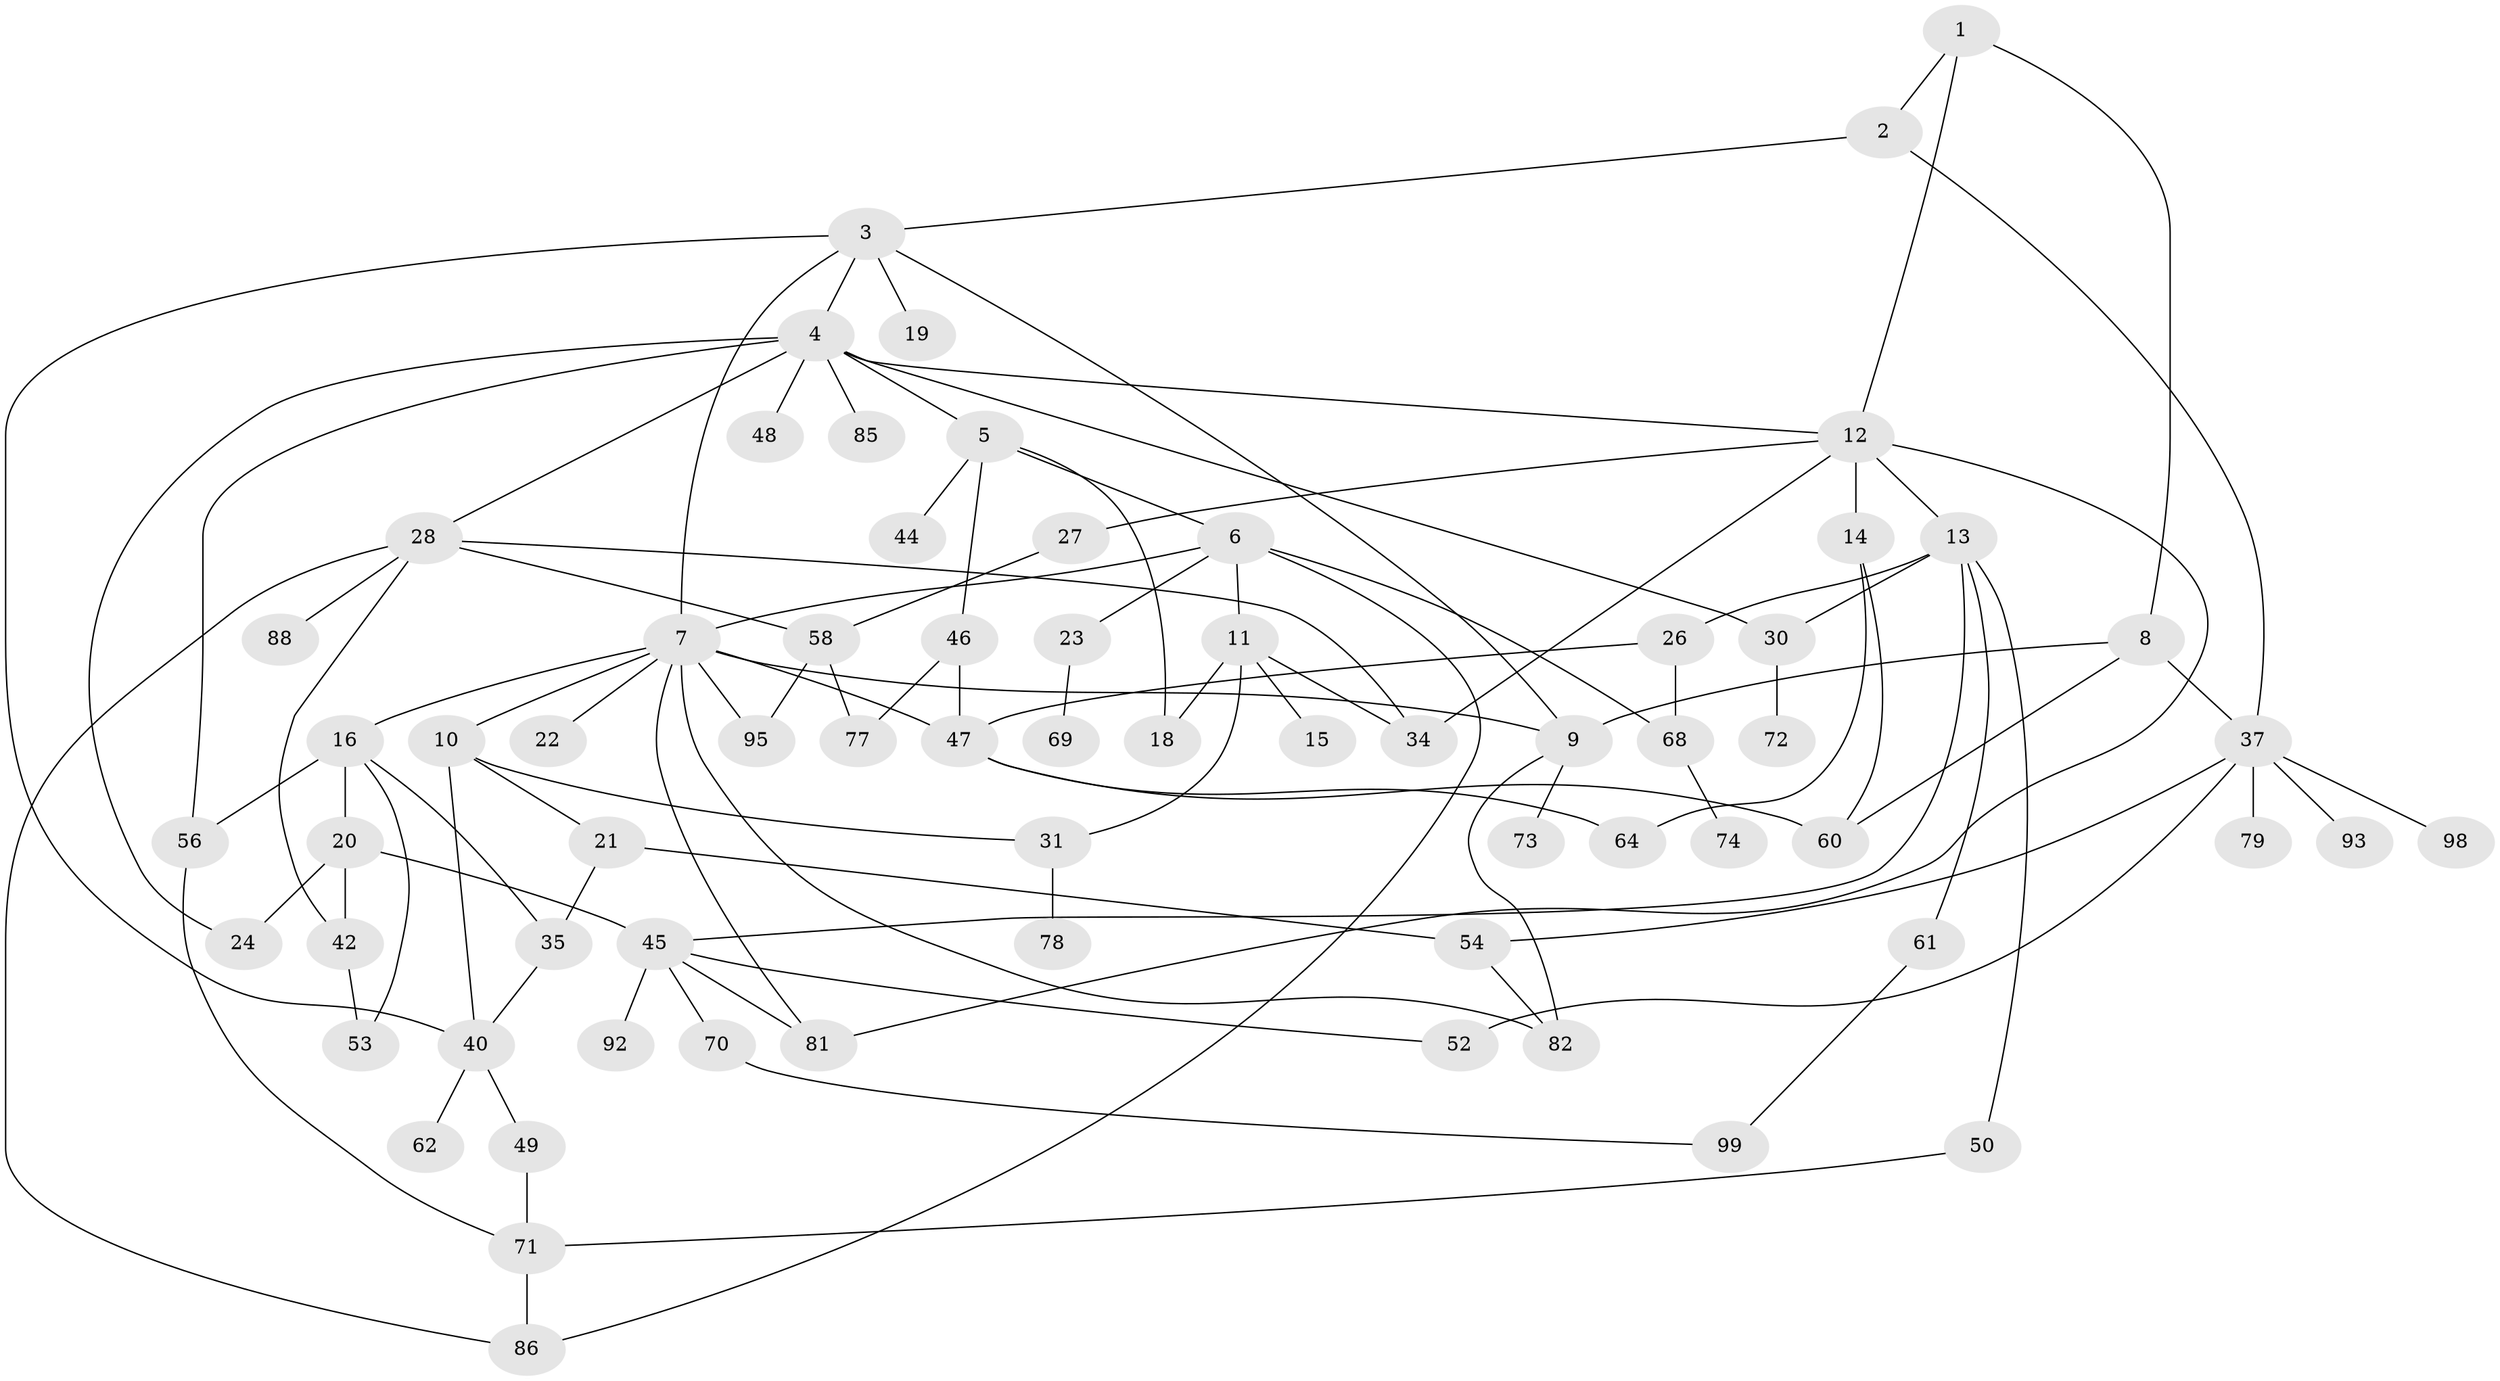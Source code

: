 // original degree distribution, {3: 0.2727272727272727, 6: 0.020202020202020204, 7: 0.010101010101010102, 5: 0.0707070707070707, 11: 0.010101010101010102, 4: 0.12121212121212122, 8: 0.010101010101010102, 2: 0.26262626262626265, 1: 0.2222222222222222}
// Generated by graph-tools (version 1.1) at 2025/41/03/06/25 10:41:30]
// undirected, 69 vertices, 106 edges
graph export_dot {
graph [start="1"]
  node [color=gray90,style=filled];
  1;
  2;
  3;
  4 [super="+43"];
  5 [super="+17"];
  6 [super="+51"];
  7 [super="+55"];
  8 [super="+33"];
  9 [super="+90"];
  10 [super="+29"];
  11;
  12 [super="+94"];
  13 [super="+36"];
  14 [super="+25"];
  15;
  16 [super="+32"];
  18 [super="+84"];
  19;
  20 [super="+41"];
  21;
  22;
  23 [super="+65"];
  24 [super="+63"];
  26 [super="+96"];
  27;
  28 [super="+97"];
  30 [super="+39"];
  31 [super="+67"];
  34;
  35 [super="+38"];
  37 [super="+87"];
  40 [super="+57"];
  42 [super="+66"];
  44;
  45 [super="+89"];
  46;
  47 [super="+91"];
  48;
  49;
  50;
  52;
  53 [super="+59"];
  54;
  56;
  58 [super="+75"];
  60 [super="+76"];
  61 [super="+83"];
  62;
  64;
  68;
  69;
  70;
  71 [super="+80"];
  72;
  73;
  74;
  77;
  78;
  79;
  81;
  82;
  85;
  86;
  88;
  92;
  93;
  95;
  98;
  99;
  1 -- 2;
  1 -- 8;
  1 -- 12;
  2 -- 3;
  2 -- 37;
  3 -- 4;
  3 -- 7;
  3 -- 9;
  3 -- 19;
  3 -- 40;
  4 -- 5;
  4 -- 12;
  4 -- 28;
  4 -- 30;
  4 -- 85;
  4 -- 48;
  4 -- 56;
  4 -- 24;
  5 -- 6;
  5 -- 18;
  5 -- 44;
  5 -- 46;
  6 -- 11;
  6 -- 23;
  6 -- 86;
  6 -- 68;
  6 -- 7;
  7 -- 10;
  7 -- 16;
  7 -- 22;
  7 -- 47;
  7 -- 81;
  7 -- 9;
  7 -- 82;
  7 -- 95;
  8 -- 37 [weight=2];
  8 -- 60;
  8 -- 9;
  9 -- 73;
  9 -- 82;
  10 -- 21;
  10 -- 31;
  10 -- 40;
  11 -- 15;
  11 -- 31;
  11 -- 34;
  11 -- 18;
  12 -- 13;
  12 -- 14 [weight=2];
  12 -- 27;
  12 -- 34;
  12 -- 81;
  13 -- 26;
  13 -- 61;
  13 -- 50;
  13 -- 45;
  13 -- 30;
  14 -- 64;
  14 -- 60;
  16 -- 20;
  16 -- 53;
  16 -- 56;
  16 -- 35;
  20 -- 24;
  20 -- 45;
  20 -- 42;
  21 -- 54;
  21 -- 35;
  23 -- 69;
  26 -- 68;
  26 -- 47;
  27 -- 58;
  28 -- 42;
  28 -- 88;
  28 -- 58;
  28 -- 34;
  28 -- 86;
  30 -- 72;
  31 -- 78;
  35 -- 40;
  37 -- 79;
  37 -- 93;
  37 -- 98;
  37 -- 52;
  37 -- 54;
  40 -- 49;
  40 -- 62;
  42 -- 53;
  45 -- 52;
  45 -- 70;
  45 -- 81;
  45 -- 92;
  46 -- 77;
  46 -- 47;
  47 -- 60;
  47 -- 64;
  49 -- 71;
  50 -- 71;
  54 -- 82;
  56 -- 71;
  58 -- 77;
  58 -- 95;
  61 -- 99;
  68 -- 74;
  70 -- 99;
  71 -- 86;
}
